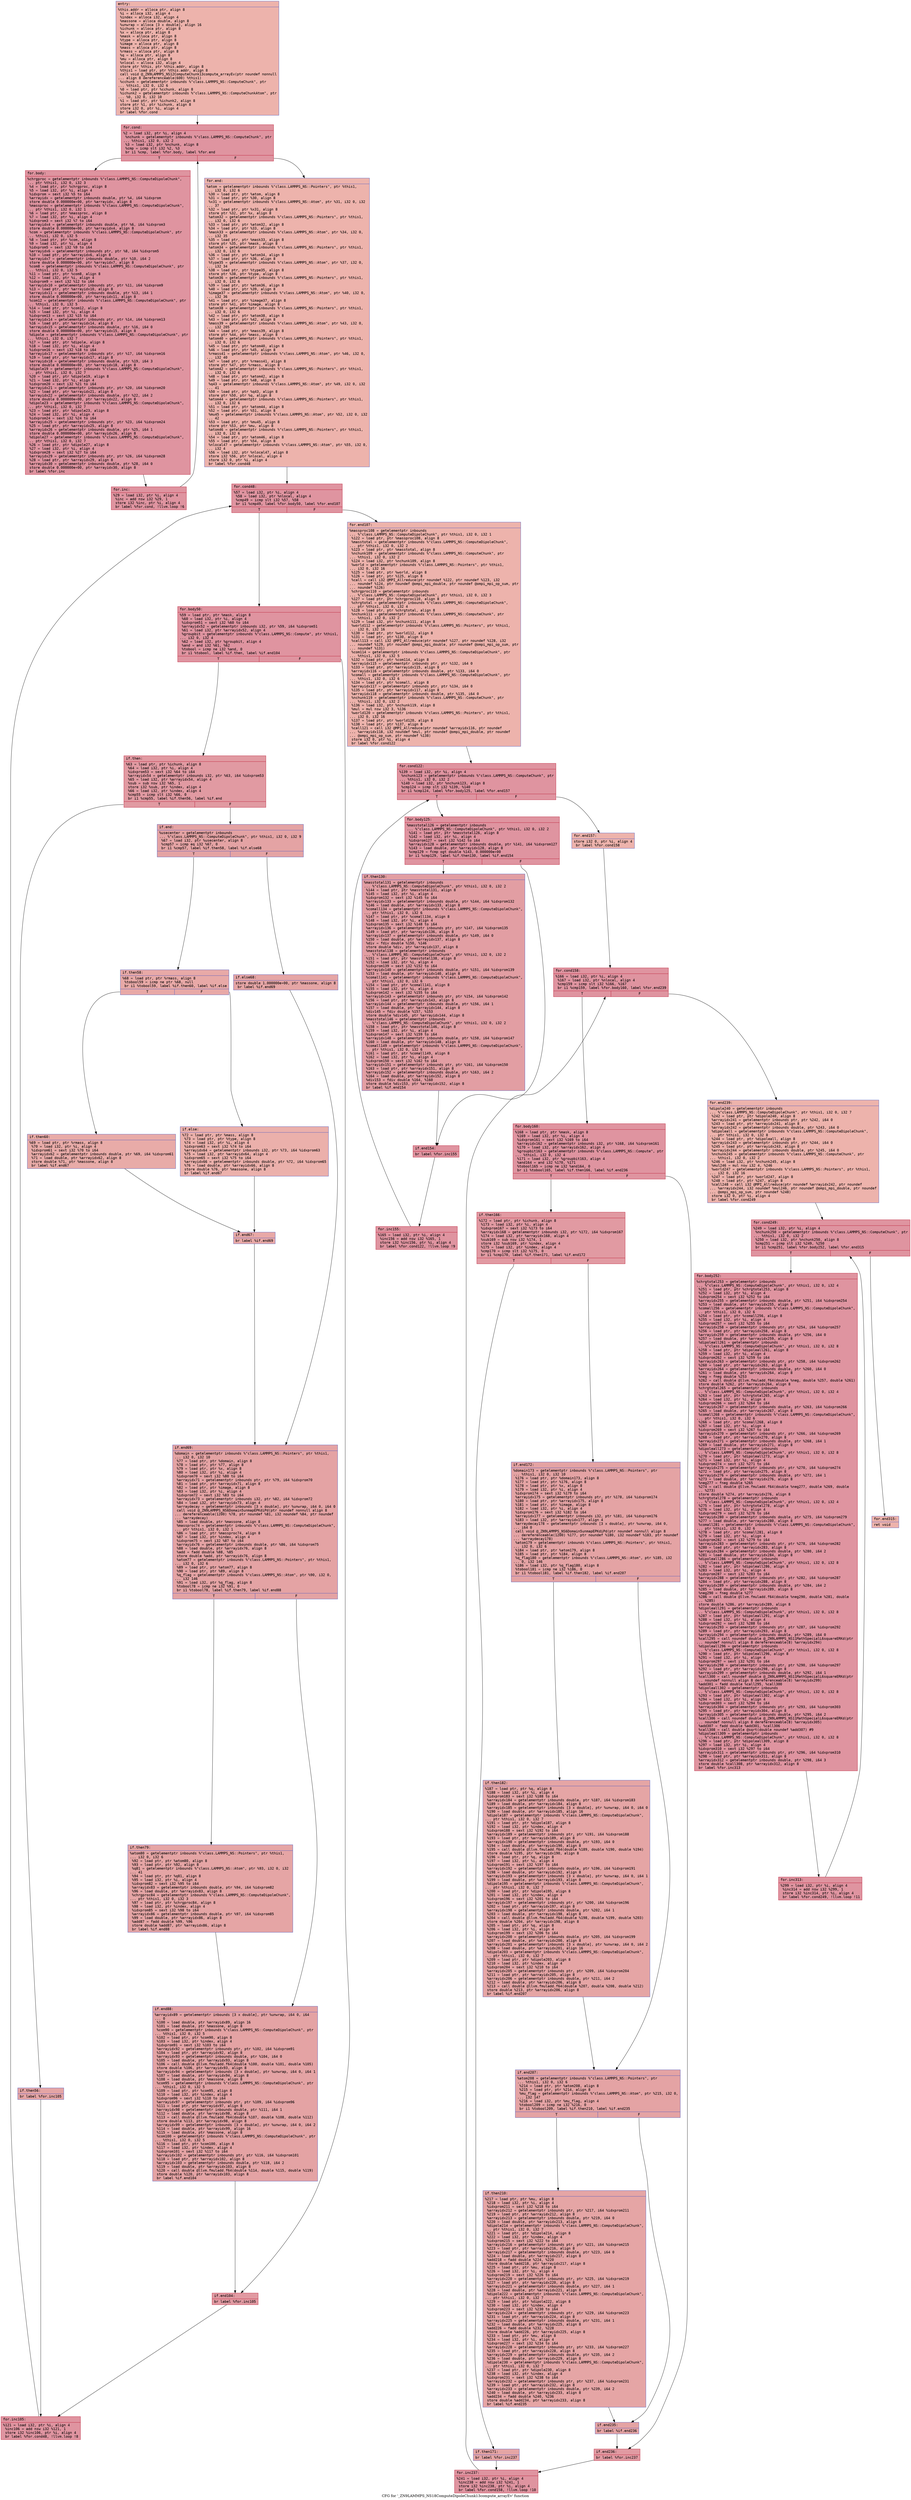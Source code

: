 digraph "CFG for '_ZN9LAMMPS_NS18ComputeDipoleChunk13compute_arrayEv' function" {
	label="CFG for '_ZN9LAMMPS_NS18ComputeDipoleChunk13compute_arrayEv' function";

	Node0x55e5851489a0 [shape=record,color="#3d50c3ff", style=filled, fillcolor="#d6524470" fontname="Courier",label="{entry:\l|  %this.addr = alloca ptr, align 8\l  %i = alloca i32, align 4\l  %index = alloca i32, align 4\l  %massone = alloca double, align 8\l  %unwrap = alloca [3 x double], align 16\l  %ichunk = alloca ptr, align 8\l  %x = alloca ptr, align 8\l  %mask = alloca ptr, align 8\l  %type = alloca ptr, align 8\l  %image = alloca ptr, align 8\l  %mass = alloca ptr, align 8\l  %rmass = alloca ptr, align 8\l  %q = alloca ptr, align 8\l  %mu = alloca ptr, align 8\l  %nlocal = alloca i32, align 4\l  store ptr %this, ptr %this.addr, align 8\l  %this1 = load ptr, ptr %this.addr, align 8\l  call void @_ZN9LAMMPS_NS12ComputeChunk13compute_arrayEv(ptr noundef nonnull\l... align 8 dereferenceable(600) %this1)\l  %cchunk = getelementptr inbounds %\"class.LAMMPS_NS::ComputeChunk\", ptr\l... %this1, i32 0, i32 6\l  %0 = load ptr, ptr %cchunk, align 8\l  %ichunk2 = getelementptr inbounds %\"class.LAMMPS_NS::ComputeChunkAtom\", ptr\l... %0, i32 0, i32 10\l  %1 = load ptr, ptr %ichunk2, align 8\l  store ptr %1, ptr %ichunk, align 8\l  store i32 0, ptr %i, align 4\l  br label %for.cond\l}"];
	Node0x55e5851489a0 -> Node0x55e5851499c0[tooltip="entry -> for.cond\nProbability 100.00%" ];
	Node0x55e5851499c0 [shape=record,color="#b70d28ff", style=filled, fillcolor="#b70d2870" fontname="Courier",label="{for.cond:\l|  %2 = load i32, ptr %i, align 4\l  %nchunk = getelementptr inbounds %\"class.LAMMPS_NS::ComputeChunk\", ptr\l... %this1, i32 0, i32 2\l  %3 = load i32, ptr %nchunk, align 8\l  %cmp = icmp slt i32 %2, %3\l  br i1 %cmp, label %for.body, label %for.end\l|{<s0>T|<s1>F}}"];
	Node0x55e5851499c0:s0 -> Node0x55e585149cd0[tooltip="for.cond -> for.body\nProbability 96.88%" ];
	Node0x55e5851499c0:s1 -> Node0x55e585149d50[tooltip="for.cond -> for.end\nProbability 3.12%" ];
	Node0x55e585149cd0 [shape=record,color="#b70d28ff", style=filled, fillcolor="#b70d2870" fontname="Courier",label="{for.body:\l|  %chrgproc = getelementptr inbounds %\"class.LAMMPS_NS::ComputeDipoleChunk\",\l... ptr %this1, i32 0, i32 3\l  %4 = load ptr, ptr %chrgproc, align 8\l  %5 = load i32, ptr %i, align 4\l  %idxprom = sext i32 %5 to i64\l  %arrayidx = getelementptr inbounds double, ptr %4, i64 %idxprom\l  store double 0.000000e+00, ptr %arrayidx, align 8\l  %massproc = getelementptr inbounds %\"class.LAMMPS_NS::ComputeDipoleChunk\",\l... ptr %this1, i32 0, i32 1\l  %6 = load ptr, ptr %massproc, align 8\l  %7 = load i32, ptr %i, align 4\l  %idxprom3 = sext i32 %7 to i64\l  %arrayidx4 = getelementptr inbounds double, ptr %6, i64 %idxprom3\l  store double 0.000000e+00, ptr %arrayidx4, align 8\l  %com = getelementptr inbounds %\"class.LAMMPS_NS::ComputeDipoleChunk\", ptr\l... %this1, i32 0, i32 5\l  %8 = load ptr, ptr %com, align 8\l  %9 = load i32, ptr %i, align 4\l  %idxprom5 = sext i32 %9 to i64\l  %arrayidx6 = getelementptr inbounds ptr, ptr %8, i64 %idxprom5\l  %10 = load ptr, ptr %arrayidx6, align 8\l  %arrayidx7 = getelementptr inbounds double, ptr %10, i64 2\l  store double 0.000000e+00, ptr %arrayidx7, align 8\l  %com8 = getelementptr inbounds %\"class.LAMMPS_NS::ComputeDipoleChunk\", ptr\l... %this1, i32 0, i32 5\l  %11 = load ptr, ptr %com8, align 8\l  %12 = load i32, ptr %i, align 4\l  %idxprom9 = sext i32 %12 to i64\l  %arrayidx10 = getelementptr inbounds ptr, ptr %11, i64 %idxprom9\l  %13 = load ptr, ptr %arrayidx10, align 8\l  %arrayidx11 = getelementptr inbounds double, ptr %13, i64 1\l  store double 0.000000e+00, ptr %arrayidx11, align 8\l  %com12 = getelementptr inbounds %\"class.LAMMPS_NS::ComputeDipoleChunk\", ptr\l... %this1, i32 0, i32 5\l  %14 = load ptr, ptr %com12, align 8\l  %15 = load i32, ptr %i, align 4\l  %idxprom13 = sext i32 %15 to i64\l  %arrayidx14 = getelementptr inbounds ptr, ptr %14, i64 %idxprom13\l  %16 = load ptr, ptr %arrayidx14, align 8\l  %arrayidx15 = getelementptr inbounds double, ptr %16, i64 0\l  store double 0.000000e+00, ptr %arrayidx15, align 8\l  %dipole = getelementptr inbounds %\"class.LAMMPS_NS::ComputeDipoleChunk\", ptr\l... %this1, i32 0, i32 7\l  %17 = load ptr, ptr %dipole, align 8\l  %18 = load i32, ptr %i, align 4\l  %idxprom16 = sext i32 %18 to i64\l  %arrayidx17 = getelementptr inbounds ptr, ptr %17, i64 %idxprom16\l  %19 = load ptr, ptr %arrayidx17, align 8\l  %arrayidx18 = getelementptr inbounds double, ptr %19, i64 3\l  store double 0.000000e+00, ptr %arrayidx18, align 8\l  %dipole19 = getelementptr inbounds %\"class.LAMMPS_NS::ComputeDipoleChunk\",\l... ptr %this1, i32 0, i32 7\l  %20 = load ptr, ptr %dipole19, align 8\l  %21 = load i32, ptr %i, align 4\l  %idxprom20 = sext i32 %21 to i64\l  %arrayidx21 = getelementptr inbounds ptr, ptr %20, i64 %idxprom20\l  %22 = load ptr, ptr %arrayidx21, align 8\l  %arrayidx22 = getelementptr inbounds double, ptr %22, i64 2\l  store double 0.000000e+00, ptr %arrayidx22, align 8\l  %dipole23 = getelementptr inbounds %\"class.LAMMPS_NS::ComputeDipoleChunk\",\l... ptr %this1, i32 0, i32 7\l  %23 = load ptr, ptr %dipole23, align 8\l  %24 = load i32, ptr %i, align 4\l  %idxprom24 = sext i32 %24 to i64\l  %arrayidx25 = getelementptr inbounds ptr, ptr %23, i64 %idxprom24\l  %25 = load ptr, ptr %arrayidx25, align 8\l  %arrayidx26 = getelementptr inbounds double, ptr %25, i64 1\l  store double 0.000000e+00, ptr %arrayidx26, align 8\l  %dipole27 = getelementptr inbounds %\"class.LAMMPS_NS::ComputeDipoleChunk\",\l... ptr %this1, i32 0, i32 7\l  %26 = load ptr, ptr %dipole27, align 8\l  %27 = load i32, ptr %i, align 4\l  %idxprom28 = sext i32 %27 to i64\l  %arrayidx29 = getelementptr inbounds ptr, ptr %26, i64 %idxprom28\l  %28 = load ptr, ptr %arrayidx29, align 8\l  %arrayidx30 = getelementptr inbounds double, ptr %28, i64 0\l  store double 0.000000e+00, ptr %arrayidx30, align 8\l  br label %for.inc\l}"];
	Node0x55e585149cd0 -> Node0x55e58514dd60[tooltip="for.body -> for.inc\nProbability 100.00%" ];
	Node0x55e58514dd60 [shape=record,color="#b70d28ff", style=filled, fillcolor="#b70d2870" fontname="Courier",label="{for.inc:\l|  %29 = load i32, ptr %i, align 4\l  %inc = add nsw i32 %29, 1\l  store i32 %inc, ptr %i, align 4\l  br label %for.cond, !llvm.loop !6\l}"];
	Node0x55e58514dd60 -> Node0x55e5851499c0[tooltip="for.inc -> for.cond\nProbability 100.00%" ];
	Node0x55e585149d50 [shape=record,color="#3d50c3ff", style=filled, fillcolor="#d6524470" fontname="Courier",label="{for.end:\l|  %atom = getelementptr inbounds %\"class.LAMMPS_NS::Pointers\", ptr %this1,\l... i32 0, i32 6\l  %30 = load ptr, ptr %atom, align 8\l  %31 = load ptr, ptr %30, align 8\l  %x31 = getelementptr inbounds %\"class.LAMMPS_NS::Atom\", ptr %31, i32 0, i32\l... 37\l  %32 = load ptr, ptr %x31, align 8\l  store ptr %32, ptr %x, align 8\l  %atom32 = getelementptr inbounds %\"class.LAMMPS_NS::Pointers\", ptr %this1,\l... i32 0, i32 6\l  %33 = load ptr, ptr %atom32, align 8\l  %34 = load ptr, ptr %33, align 8\l  %mask33 = getelementptr inbounds %\"class.LAMMPS_NS::Atom\", ptr %34, i32 0,\l... i32 35\l  %35 = load ptr, ptr %mask33, align 8\l  store ptr %35, ptr %mask, align 8\l  %atom34 = getelementptr inbounds %\"class.LAMMPS_NS::Pointers\", ptr %this1,\l... i32 0, i32 6\l  %36 = load ptr, ptr %atom34, align 8\l  %37 = load ptr, ptr %36, align 8\l  %type35 = getelementptr inbounds %\"class.LAMMPS_NS::Atom\", ptr %37, i32 0,\l... i32 34\l  %38 = load ptr, ptr %type35, align 8\l  store ptr %38, ptr %type, align 8\l  %atom36 = getelementptr inbounds %\"class.LAMMPS_NS::Pointers\", ptr %this1,\l... i32 0, i32 6\l  %39 = load ptr, ptr %atom36, align 8\l  %40 = load ptr, ptr %39, align 8\l  %image37 = getelementptr inbounds %\"class.LAMMPS_NS::Atom\", ptr %40, i32 0,\l... i32 36\l  %41 = load ptr, ptr %image37, align 8\l  store ptr %41, ptr %image, align 8\l  %atom38 = getelementptr inbounds %\"class.LAMMPS_NS::Pointers\", ptr %this1,\l... i32 0, i32 6\l  %42 = load ptr, ptr %atom38, align 8\l  %43 = load ptr, ptr %42, align 8\l  %mass39 = getelementptr inbounds %\"class.LAMMPS_NS::Atom\", ptr %43, i32 0,\l... i32 205\l  %44 = load ptr, ptr %mass39, align 8\l  store ptr %44, ptr %mass, align 8\l  %atom40 = getelementptr inbounds %\"class.LAMMPS_NS::Pointers\", ptr %this1,\l... i32 0, i32 6\l  %45 = load ptr, ptr %atom40, align 8\l  %46 = load ptr, ptr %45, align 8\l  %rmass41 = getelementptr inbounds %\"class.LAMMPS_NS::Atom\", ptr %46, i32 0,\l... i32 40\l  %47 = load ptr, ptr %rmass41, align 8\l  store ptr %47, ptr %rmass, align 8\l  %atom42 = getelementptr inbounds %\"class.LAMMPS_NS::Pointers\", ptr %this1,\l... i32 0, i32 6\l  %48 = load ptr, ptr %atom42, align 8\l  %49 = load ptr, ptr %48, align 8\l  %q43 = getelementptr inbounds %\"class.LAMMPS_NS::Atom\", ptr %49, i32 0, i32\l... 41\l  %50 = load ptr, ptr %q43, align 8\l  store ptr %50, ptr %q, align 8\l  %atom44 = getelementptr inbounds %\"class.LAMMPS_NS::Pointers\", ptr %this1,\l... i32 0, i32 6\l  %51 = load ptr, ptr %atom44, align 8\l  %52 = load ptr, ptr %51, align 8\l  %mu45 = getelementptr inbounds %\"class.LAMMPS_NS::Atom\", ptr %52, i32 0, i32\l... 42\l  %53 = load ptr, ptr %mu45, align 8\l  store ptr %53, ptr %mu, align 8\l  %atom46 = getelementptr inbounds %\"class.LAMMPS_NS::Pointers\", ptr %this1,\l... i32 0, i32 6\l  %54 = load ptr, ptr %atom46, align 8\l  %55 = load ptr, ptr %54, align 8\l  %nlocal47 = getelementptr inbounds %\"class.LAMMPS_NS::Atom\", ptr %55, i32 0,\l... i32 4\l  %56 = load i32, ptr %nlocal47, align 8\l  store i32 %56, ptr %nlocal, align 4\l  store i32 0, ptr %i, align 4\l  br label %for.cond48\l}"];
	Node0x55e585149d50 -> Node0x55e58513b290[tooltip="for.end -> for.cond48\nProbability 100.00%" ];
	Node0x55e58513b290 [shape=record,color="#b70d28ff", style=filled, fillcolor="#b70d2870" fontname="Courier",label="{for.cond48:\l|  %57 = load i32, ptr %i, align 4\l  %58 = load i32, ptr %nlocal, align 4\l  %cmp49 = icmp slt i32 %57, %58\l  br i1 %cmp49, label %for.body50, label %for.end107\l|{<s0>T|<s1>F}}"];
	Node0x55e58513b290:s0 -> Node0x55e58513b530[tooltip="for.cond48 -> for.body50\nProbability 96.88%" ];
	Node0x55e58513b290:s1 -> Node0x55e58513b5b0[tooltip="for.cond48 -> for.end107\nProbability 3.12%" ];
	Node0x55e58513b530 [shape=record,color="#b70d28ff", style=filled, fillcolor="#b70d2870" fontname="Courier",label="{for.body50:\l|  %59 = load ptr, ptr %mask, align 8\l  %60 = load i32, ptr %i, align 4\l  %idxprom51 = sext i32 %60 to i64\l  %arrayidx52 = getelementptr inbounds i32, ptr %59, i64 %idxprom51\l  %61 = load i32, ptr %arrayidx52, align 4\l  %groupbit = getelementptr inbounds %\"class.LAMMPS_NS::Compute\", ptr %this1,\l... i32 0, i32 4\l  %62 = load i32, ptr %groupbit, align 4\l  %and = and i32 %61, %62\l  %tobool = icmp ne i32 %and, 0\l  br i1 %tobool, label %if.then, label %if.end104\l|{<s0>T|<s1>F}}"];
	Node0x55e58513b530:s0 -> Node0x55e58513bca0[tooltip="for.body50 -> if.then\nProbability 62.50%" ];
	Node0x55e58513b530:s1 -> Node0x55e58513bd10[tooltip="for.body50 -> if.end104\nProbability 37.50%" ];
	Node0x55e58513bca0 [shape=record,color="#b70d28ff", style=filled, fillcolor="#bb1b2c70" fontname="Courier",label="{if.then:\l|  %63 = load ptr, ptr %ichunk, align 8\l  %64 = load i32, ptr %i, align 4\l  %idxprom53 = sext i32 %64 to i64\l  %arrayidx54 = getelementptr inbounds i32, ptr %63, i64 %idxprom53\l  %65 = load i32, ptr %arrayidx54, align 4\l  %sub = sub nsw i32 %65, 1\l  store i32 %sub, ptr %index, align 4\l  %66 = load i32, ptr %index, align 4\l  %cmp55 = icmp slt i32 %66, 0\l  br i1 %cmp55, label %if.then56, label %if.end\l|{<s0>T|<s1>F}}"];
	Node0x55e58513bca0:s0 -> Node0x55e58513c3b0[tooltip="if.then -> if.then56\nProbability 37.50%" ];
	Node0x55e58513bca0:s1 -> Node0x55e58513c430[tooltip="if.then -> if.end\nProbability 62.50%" ];
	Node0x55e58513c3b0 [shape=record,color="#3d50c3ff", style=filled, fillcolor="#c5333470" fontname="Courier",label="{if.then56:\l|  br label %for.inc105\l}"];
	Node0x55e58513c3b0 -> Node0x55e58513c550[tooltip="if.then56 -> for.inc105\nProbability 100.00%" ];
	Node0x55e58513c430 [shape=record,color="#3d50c3ff", style=filled, fillcolor="#c32e3170" fontname="Courier",label="{if.end:\l|  %usecenter = getelementptr inbounds\l... %\"class.LAMMPS_NS::ComputeDipoleChunk\", ptr %this1, i32 0, i32 9\l  %67 = load i32, ptr %usecenter, align 8\l  %cmp57 = icmp eq i32 %67, 0\l  br i1 %cmp57, label %if.then58, label %if.else68\l|{<s0>T|<s1>F}}"];
	Node0x55e58513c430:s0 -> Node0x55e58514cc70[tooltip="if.end -> if.then58\nProbability 37.50%" ];
	Node0x55e58513c430:s1 -> Node0x55e58514ccf0[tooltip="if.end -> if.else68\nProbability 62.50%" ];
	Node0x55e58514cc70 [shape=record,color="#3d50c3ff", style=filled, fillcolor="#ca3b3770" fontname="Courier",label="{if.then58:\l|  %68 = load ptr, ptr %rmass, align 8\l  %tobool59 = icmp ne ptr %68, null\l  br i1 %tobool59, label %if.then60, label %if.else\l|{<s0>T|<s1>F}}"];
	Node0x55e58514cc70:s0 -> Node0x55e58514cf60[tooltip="if.then58 -> if.then60\nProbability 62.50%" ];
	Node0x55e58514cc70:s1 -> Node0x55e58513c5d0[tooltip="if.then58 -> if.else\nProbability 37.50%" ];
	Node0x55e58514cf60 [shape=record,color="#3d50c3ff", style=filled, fillcolor="#cc403a70" fontname="Courier",label="{if.then60:\l|  %69 = load ptr, ptr %rmass, align 8\l  %70 = load i32, ptr %i, align 4\l  %idxprom61 = sext i32 %70 to i64\l  %arrayidx62 = getelementptr inbounds double, ptr %69, i64 %idxprom61\l  %71 = load double, ptr %arrayidx62, align 8\l  store double %71, ptr %massone, align 8\l  br label %if.end67\l}"];
	Node0x55e58514cf60 -> Node0x55e58513ca60[tooltip="if.then60 -> if.end67\nProbability 100.00%" ];
	Node0x55e58513c5d0 [shape=record,color="#3d50c3ff", style=filled, fillcolor="#d24b4070" fontname="Courier",label="{if.else:\l|  %72 = load ptr, ptr %mass, align 8\l  %73 = load ptr, ptr %type, align 8\l  %74 = load i32, ptr %i, align 4\l  %idxprom63 = sext i32 %74 to i64\l  %arrayidx64 = getelementptr inbounds i32, ptr %73, i64 %idxprom63\l  %75 = load i32, ptr %arrayidx64, align 4\l  %idxprom65 = sext i32 %75 to i64\l  %arrayidx66 = getelementptr inbounds double, ptr %72, i64 %idxprom65\l  %76 = load double, ptr %arrayidx66, align 8\l  store double %76, ptr %massone, align 8\l  br label %if.end67\l}"];
	Node0x55e58513c5d0 -> Node0x55e58513ca60[tooltip="if.else -> if.end67\nProbability 100.00%" ];
	Node0x55e58513ca60 [shape=record,color="#3d50c3ff", style=filled, fillcolor="#ca3b3770" fontname="Courier",label="{if.end67:\l|  br label %if.end69\l}"];
	Node0x55e58513ca60 -> Node0x55e585156880[tooltip="if.end67 -> if.end69\nProbability 100.00%" ];
	Node0x55e58514ccf0 [shape=record,color="#3d50c3ff", style=filled, fillcolor="#c5333470" fontname="Courier",label="{if.else68:\l|  store double 1.000000e+00, ptr %massone, align 8\l  br label %if.end69\l}"];
	Node0x55e58514ccf0 -> Node0x55e585156880[tooltip="if.else68 -> if.end69\nProbability 100.00%" ];
	Node0x55e585156880 [shape=record,color="#3d50c3ff", style=filled, fillcolor="#c32e3170" fontname="Courier",label="{if.end69:\l|  %domain = getelementptr inbounds %\"class.LAMMPS_NS::Pointers\", ptr %this1,\l... i32 0, i32 10\l  %77 = load ptr, ptr %domain, align 8\l  %78 = load ptr, ptr %77, align 8\l  %79 = load ptr, ptr %x, align 8\l  %80 = load i32, ptr %i, align 4\l  %idxprom70 = sext i32 %80 to i64\l  %arrayidx71 = getelementptr inbounds ptr, ptr %79, i64 %idxprom70\l  %81 = load ptr, ptr %arrayidx71, align 8\l  %82 = load ptr, ptr %image, align 8\l  %83 = load i32, ptr %i, align 4\l  %idxprom72 = sext i32 %83 to i64\l  %arrayidx73 = getelementptr inbounds i32, ptr %82, i64 %idxprom72\l  %84 = load i32, ptr %arrayidx73, align 4\l  %arraydecay = getelementptr inbounds [3 x double], ptr %unwrap, i64 0, i64 0\l  call void @_ZN9LAMMPS_NS6Domain5unmapEPKdiPd(ptr noundef nonnull align 8\l... dereferenceable(1200) %78, ptr noundef %81, i32 noundef %84, ptr noundef\l... %arraydecay)\l  %85 = load double, ptr %massone, align 8\l  %massproc74 = getelementptr inbounds %\"class.LAMMPS_NS::ComputeDipoleChunk\",\l... ptr %this1, i32 0, i32 1\l  %86 = load ptr, ptr %massproc74, align 8\l  %87 = load i32, ptr %index, align 4\l  %idxprom75 = sext i32 %87 to i64\l  %arrayidx76 = getelementptr inbounds double, ptr %86, i64 %idxprom75\l  %88 = load double, ptr %arrayidx76, align 8\l  %add = fadd double %88, %85\l  store double %add, ptr %arrayidx76, align 8\l  %atom77 = getelementptr inbounds %\"class.LAMMPS_NS::Pointers\", ptr %this1,\l... i32 0, i32 6\l  %89 = load ptr, ptr %atom77, align 8\l  %90 = load ptr, ptr %89, align 8\l  %q_flag = getelementptr inbounds %\"class.LAMMPS_NS::Atom\", ptr %90, i32 0,\l... i32 146\l  %91 = load i32, ptr %q_flag, align 8\l  %tobool78 = icmp ne i32 %91, 0\l  br i1 %tobool78, label %if.then79, label %if.end88\l|{<s0>T|<s1>F}}"];
	Node0x55e585156880:s0 -> Node0x55e585157f30[tooltip="if.end69 -> if.then79\nProbability 62.50%" ];
	Node0x55e585156880:s1 -> Node0x55e585157fb0[tooltip="if.end69 -> if.end88\nProbability 37.50%" ];
	Node0x55e585157f30 [shape=record,color="#3d50c3ff", style=filled, fillcolor="#c5333470" fontname="Courier",label="{if.then79:\l|  %atom80 = getelementptr inbounds %\"class.LAMMPS_NS::Pointers\", ptr %this1,\l... i32 0, i32 6\l  %92 = load ptr, ptr %atom80, align 8\l  %93 = load ptr, ptr %92, align 8\l  %q81 = getelementptr inbounds %\"class.LAMMPS_NS::Atom\", ptr %93, i32 0, i32\l... 41\l  %94 = load ptr, ptr %q81, align 8\l  %95 = load i32, ptr %i, align 4\l  %idxprom82 = sext i32 %95 to i64\l  %arrayidx83 = getelementptr inbounds double, ptr %94, i64 %idxprom82\l  %96 = load double, ptr %arrayidx83, align 8\l  %chrgproc84 = getelementptr inbounds %\"class.LAMMPS_NS::ComputeDipoleChunk\",\l... ptr %this1, i32 0, i32 3\l  %97 = load ptr, ptr %chrgproc84, align 8\l  %98 = load i32, ptr %index, align 4\l  %idxprom85 = sext i32 %98 to i64\l  %arrayidx86 = getelementptr inbounds double, ptr %97, i64 %idxprom85\l  %99 = load double, ptr %arrayidx86, align 8\l  %add87 = fadd double %99, %96\l  store double %add87, ptr %arrayidx86, align 8\l  br label %if.end88\l}"];
	Node0x55e585157f30 -> Node0x55e585157fb0[tooltip="if.then79 -> if.end88\nProbability 100.00%" ];
	Node0x55e585157fb0 [shape=record,color="#3d50c3ff", style=filled, fillcolor="#c32e3170" fontname="Courier",label="{if.end88:\l|  %arrayidx89 = getelementptr inbounds [3 x double], ptr %unwrap, i64 0, i64\l... 0\l  %100 = load double, ptr %arrayidx89, align 16\l  %101 = load double, ptr %massone, align 8\l  %com90 = getelementptr inbounds %\"class.LAMMPS_NS::ComputeDipoleChunk\", ptr\l... %this1, i32 0, i32 5\l  %102 = load ptr, ptr %com90, align 8\l  %103 = load i32, ptr %index, align 4\l  %idxprom91 = sext i32 %103 to i64\l  %arrayidx92 = getelementptr inbounds ptr, ptr %102, i64 %idxprom91\l  %104 = load ptr, ptr %arrayidx92, align 8\l  %arrayidx93 = getelementptr inbounds double, ptr %104, i64 0\l  %105 = load double, ptr %arrayidx93, align 8\l  %106 = call double @llvm.fmuladd.f64(double %100, double %101, double %105)\l  store double %106, ptr %arrayidx93, align 8\l  %arrayidx94 = getelementptr inbounds [3 x double], ptr %unwrap, i64 0, i64 1\l  %107 = load double, ptr %arrayidx94, align 8\l  %108 = load double, ptr %massone, align 8\l  %com95 = getelementptr inbounds %\"class.LAMMPS_NS::ComputeDipoleChunk\", ptr\l... %this1, i32 0, i32 5\l  %109 = load ptr, ptr %com95, align 8\l  %110 = load i32, ptr %index, align 4\l  %idxprom96 = sext i32 %110 to i64\l  %arrayidx97 = getelementptr inbounds ptr, ptr %109, i64 %idxprom96\l  %111 = load ptr, ptr %arrayidx97, align 8\l  %arrayidx98 = getelementptr inbounds double, ptr %111, i64 1\l  %112 = load double, ptr %arrayidx98, align 8\l  %113 = call double @llvm.fmuladd.f64(double %107, double %108, double %112)\l  store double %113, ptr %arrayidx98, align 8\l  %arrayidx99 = getelementptr inbounds [3 x double], ptr %unwrap, i64 0, i64 2\l  %114 = load double, ptr %arrayidx99, align 16\l  %115 = load double, ptr %massone, align 8\l  %com100 = getelementptr inbounds %\"class.LAMMPS_NS::ComputeDipoleChunk\", ptr\l... %this1, i32 0, i32 5\l  %116 = load ptr, ptr %com100, align 8\l  %117 = load i32, ptr %index, align 4\l  %idxprom101 = sext i32 %117 to i64\l  %arrayidx102 = getelementptr inbounds ptr, ptr %116, i64 %idxprom101\l  %118 = load ptr, ptr %arrayidx102, align 8\l  %arrayidx103 = getelementptr inbounds double, ptr %118, i64 2\l  %119 = load double, ptr %arrayidx103, align 8\l  %120 = call double @llvm.fmuladd.f64(double %114, double %115, double %119)\l  store double %120, ptr %arrayidx103, align 8\l  br label %if.end104\l}"];
	Node0x55e585157fb0 -> Node0x55e58513bd10[tooltip="if.end88 -> if.end104\nProbability 100.00%" ];
	Node0x55e58513bd10 [shape=record,color="#b70d28ff", style=filled, fillcolor="#bb1b2c70" fontname="Courier",label="{if.end104:\l|  br label %for.inc105\l}"];
	Node0x55e58513bd10 -> Node0x55e58513c550[tooltip="if.end104 -> for.inc105\nProbability 100.00%" ];
	Node0x55e58513c550 [shape=record,color="#b70d28ff", style=filled, fillcolor="#b70d2870" fontname="Courier",label="{for.inc105:\l|  %121 = load i32, ptr %i, align 4\l  %inc106 = add nsw i32 %121, 1\l  store i32 %inc106, ptr %i, align 4\l  br label %for.cond48, !llvm.loop !8\l}"];
	Node0x55e58513c550 -> Node0x55e58513b290[tooltip="for.inc105 -> for.cond48\nProbability 100.00%" ];
	Node0x55e58513b5b0 [shape=record,color="#3d50c3ff", style=filled, fillcolor="#d6524470" fontname="Courier",label="{for.end107:\l|  %massproc108 = getelementptr inbounds\l... %\"class.LAMMPS_NS::ComputeDipoleChunk\", ptr %this1, i32 0, i32 1\l  %122 = load ptr, ptr %massproc108, align 8\l  %masstotal = getelementptr inbounds %\"class.LAMMPS_NS::ComputeDipoleChunk\",\l... ptr %this1, i32 0, i32 2\l  %123 = load ptr, ptr %masstotal, align 8\l  %nchunk109 = getelementptr inbounds %\"class.LAMMPS_NS::ComputeChunk\", ptr\l... %this1, i32 0, i32 2\l  %124 = load i32, ptr %nchunk109, align 8\l  %world = getelementptr inbounds %\"class.LAMMPS_NS::Pointers\", ptr %this1,\l... i32 0, i32 16\l  %125 = load ptr, ptr %world, align 8\l  %126 = load ptr, ptr %125, align 8\l  %call = call i32 @MPI_Allreduce(ptr noundef %122, ptr noundef %123, i32\l... noundef %124, ptr noundef @ompi_mpi_double, ptr noundef @ompi_mpi_op_sum, ptr\l... noundef %126)\l  %chrgproc110 = getelementptr inbounds\l... %\"class.LAMMPS_NS::ComputeDipoleChunk\", ptr %this1, i32 0, i32 3\l  %127 = load ptr, ptr %chrgproc110, align 8\l  %chrgtotal = getelementptr inbounds %\"class.LAMMPS_NS::ComputeDipoleChunk\",\l... ptr %this1, i32 0, i32 4\l  %128 = load ptr, ptr %chrgtotal, align 8\l  %nchunk111 = getelementptr inbounds %\"class.LAMMPS_NS::ComputeChunk\", ptr\l... %this1, i32 0, i32 2\l  %129 = load i32, ptr %nchunk111, align 8\l  %world112 = getelementptr inbounds %\"class.LAMMPS_NS::Pointers\", ptr %this1,\l... i32 0, i32 16\l  %130 = load ptr, ptr %world112, align 8\l  %131 = load ptr, ptr %130, align 8\l  %call113 = call i32 @MPI_Allreduce(ptr noundef %127, ptr noundef %128, i32\l... noundef %129, ptr noundef @ompi_mpi_double, ptr noundef @ompi_mpi_op_sum, ptr\l... noundef %131)\l  %com114 = getelementptr inbounds %\"class.LAMMPS_NS::ComputeDipoleChunk\", ptr\l... %this1, i32 0, i32 5\l  %132 = load ptr, ptr %com114, align 8\l  %arrayidx115 = getelementptr inbounds ptr, ptr %132, i64 0\l  %133 = load ptr, ptr %arrayidx115, align 8\l  %arrayidx116 = getelementptr inbounds double, ptr %133, i64 0\l  %comall = getelementptr inbounds %\"class.LAMMPS_NS::ComputeDipoleChunk\", ptr\l... %this1, i32 0, i32 6\l  %134 = load ptr, ptr %comall, align 8\l  %arrayidx117 = getelementptr inbounds ptr, ptr %134, i64 0\l  %135 = load ptr, ptr %arrayidx117, align 8\l  %arrayidx118 = getelementptr inbounds double, ptr %135, i64 0\l  %nchunk119 = getelementptr inbounds %\"class.LAMMPS_NS::ComputeChunk\", ptr\l... %this1, i32 0, i32 2\l  %136 = load i32, ptr %nchunk119, align 8\l  %mul = mul nsw i32 3, %136\l  %world120 = getelementptr inbounds %\"class.LAMMPS_NS::Pointers\", ptr %this1,\l... i32 0, i32 16\l  %137 = load ptr, ptr %world120, align 8\l  %138 = load ptr, ptr %137, align 8\l  %call121 = call i32 @MPI_Allreduce(ptr noundef %arrayidx116, ptr noundef\l... %arrayidx118, i32 noundef %mul, ptr noundef @ompi_mpi_double, ptr noundef\l... @ompi_mpi_op_sum, ptr noundef %138)\l  store i32 0, ptr %i, align 4\l  br label %for.cond122\l}"];
	Node0x55e58513b5b0 -> Node0x55e58515cfa0[tooltip="for.end107 -> for.cond122\nProbability 100.00%" ];
	Node0x55e58515cfa0 [shape=record,color="#b70d28ff", style=filled, fillcolor="#b70d2870" fontname="Courier",label="{for.cond122:\l|  %139 = load i32, ptr %i, align 4\l  %nchunk123 = getelementptr inbounds %\"class.LAMMPS_NS::ComputeChunk\", ptr\l... %this1, i32 0, i32 2\l  %140 = load i32, ptr %nchunk123, align 8\l  %cmp124 = icmp slt i32 %139, %140\l  br i1 %cmp124, label %for.body125, label %for.end157\l|{<s0>T|<s1>F}}"];
	Node0x55e58515cfa0:s0 -> Node0x55e58515d2e0[tooltip="for.cond122 -> for.body125\nProbability 96.88%" ];
	Node0x55e58515cfa0:s1 -> Node0x55e58515d360[tooltip="for.cond122 -> for.end157\nProbability 3.12%" ];
	Node0x55e58515d2e0 [shape=record,color="#b70d28ff", style=filled, fillcolor="#b70d2870" fontname="Courier",label="{for.body125:\l|  %masstotal126 = getelementptr inbounds\l... %\"class.LAMMPS_NS::ComputeDipoleChunk\", ptr %this1, i32 0, i32 2\l  %141 = load ptr, ptr %masstotal126, align 8\l  %142 = load i32, ptr %i, align 4\l  %idxprom127 = sext i32 %142 to i64\l  %arrayidx128 = getelementptr inbounds double, ptr %141, i64 %idxprom127\l  %143 = load double, ptr %arrayidx128, align 8\l  %cmp129 = fcmp ogt double %143, 0.000000e+00\l  br i1 %cmp129, label %if.then130, label %if.end154\l|{<s0>T|<s1>F}}"];
	Node0x55e58515d2e0:s0 -> Node0x55e58515d920[tooltip="for.body125 -> if.then130\nProbability 50.00%" ];
	Node0x55e58515d2e0:s1 -> Node0x55e58515d9a0[tooltip="for.body125 -> if.end154\nProbability 50.00%" ];
	Node0x55e58515d920 [shape=record,color="#3d50c3ff", style=filled, fillcolor="#be242e70" fontname="Courier",label="{if.then130:\l|  %masstotal131 = getelementptr inbounds\l... %\"class.LAMMPS_NS::ComputeDipoleChunk\", ptr %this1, i32 0, i32 2\l  %144 = load ptr, ptr %masstotal131, align 8\l  %145 = load i32, ptr %i, align 4\l  %idxprom132 = sext i32 %145 to i64\l  %arrayidx133 = getelementptr inbounds double, ptr %144, i64 %idxprom132\l  %146 = load double, ptr %arrayidx133, align 8\l  %comall134 = getelementptr inbounds %\"class.LAMMPS_NS::ComputeDipoleChunk\",\l... ptr %this1, i32 0, i32 6\l  %147 = load ptr, ptr %comall134, align 8\l  %148 = load i32, ptr %i, align 4\l  %idxprom135 = sext i32 %148 to i64\l  %arrayidx136 = getelementptr inbounds ptr, ptr %147, i64 %idxprom135\l  %149 = load ptr, ptr %arrayidx136, align 8\l  %arrayidx137 = getelementptr inbounds double, ptr %149, i64 0\l  %150 = load double, ptr %arrayidx137, align 8\l  %div = fdiv double %150, %146\l  store double %div, ptr %arrayidx137, align 8\l  %masstotal138 = getelementptr inbounds\l... %\"class.LAMMPS_NS::ComputeDipoleChunk\", ptr %this1, i32 0, i32 2\l  %151 = load ptr, ptr %masstotal138, align 8\l  %152 = load i32, ptr %i, align 4\l  %idxprom139 = sext i32 %152 to i64\l  %arrayidx140 = getelementptr inbounds double, ptr %151, i64 %idxprom139\l  %153 = load double, ptr %arrayidx140, align 8\l  %comall141 = getelementptr inbounds %\"class.LAMMPS_NS::ComputeDipoleChunk\",\l... ptr %this1, i32 0, i32 6\l  %154 = load ptr, ptr %comall141, align 8\l  %155 = load i32, ptr %i, align 4\l  %idxprom142 = sext i32 %155 to i64\l  %arrayidx143 = getelementptr inbounds ptr, ptr %154, i64 %idxprom142\l  %156 = load ptr, ptr %arrayidx143, align 8\l  %arrayidx144 = getelementptr inbounds double, ptr %156, i64 1\l  %157 = load double, ptr %arrayidx144, align 8\l  %div145 = fdiv double %157, %153\l  store double %div145, ptr %arrayidx144, align 8\l  %masstotal146 = getelementptr inbounds\l... %\"class.LAMMPS_NS::ComputeDipoleChunk\", ptr %this1, i32 0, i32 2\l  %158 = load ptr, ptr %masstotal146, align 8\l  %159 = load i32, ptr %i, align 4\l  %idxprom147 = sext i32 %159 to i64\l  %arrayidx148 = getelementptr inbounds double, ptr %158, i64 %idxprom147\l  %160 = load double, ptr %arrayidx148, align 8\l  %comall149 = getelementptr inbounds %\"class.LAMMPS_NS::ComputeDipoleChunk\",\l... ptr %this1, i32 0, i32 6\l  %161 = load ptr, ptr %comall149, align 8\l  %162 = load i32, ptr %i, align 4\l  %idxprom150 = sext i32 %162 to i64\l  %arrayidx151 = getelementptr inbounds ptr, ptr %161, i64 %idxprom150\l  %163 = load ptr, ptr %arrayidx151, align 8\l  %arrayidx152 = getelementptr inbounds double, ptr %163, i64 2\l  %164 = load double, ptr %arrayidx152, align 8\l  %div153 = fdiv double %164, %160\l  store double %div153, ptr %arrayidx152, align 8\l  br label %if.end154\l}"];
	Node0x55e58515d920 -> Node0x55e58515d9a0[tooltip="if.then130 -> if.end154\nProbability 100.00%" ];
	Node0x55e58515d9a0 [shape=record,color="#b70d28ff", style=filled, fillcolor="#b70d2870" fontname="Courier",label="{if.end154:\l|  br label %for.inc155\l}"];
	Node0x55e58515d9a0 -> Node0x55e585160660[tooltip="if.end154 -> for.inc155\nProbability 100.00%" ];
	Node0x55e585160660 [shape=record,color="#b70d28ff", style=filled, fillcolor="#b70d2870" fontname="Courier",label="{for.inc155:\l|  %165 = load i32, ptr %i, align 4\l  %inc156 = add nsw i32 %165, 1\l  store i32 %inc156, ptr %i, align 4\l  br label %for.cond122, !llvm.loop !9\l}"];
	Node0x55e585160660 -> Node0x55e58515cfa0[tooltip="for.inc155 -> for.cond122\nProbability 100.00%" ];
	Node0x55e58515d360 [shape=record,color="#3d50c3ff", style=filled, fillcolor="#d6524470" fontname="Courier",label="{for.end157:\l|  store i32 0, ptr %i, align 4\l  br label %for.cond158\l}"];
	Node0x55e58515d360 -> Node0x55e585160b80[tooltip="for.end157 -> for.cond158\nProbability 100.00%" ];
	Node0x55e585160b80 [shape=record,color="#b70d28ff", style=filled, fillcolor="#b70d2870" fontname="Courier",label="{for.cond158:\l|  %166 = load i32, ptr %i, align 4\l  %167 = load i32, ptr %nlocal, align 4\l  %cmp159 = icmp slt i32 %166, %167\l  br i1 %cmp159, label %for.body160, label %for.end239\l|{<s0>T|<s1>F}}"];
	Node0x55e585160b80:s0 -> Node0x55e585160e20[tooltip="for.cond158 -> for.body160\nProbability 96.88%" ];
	Node0x55e585160b80:s1 -> Node0x55e585160ea0[tooltip="for.cond158 -> for.end239\nProbability 3.12%" ];
	Node0x55e585160e20 [shape=record,color="#b70d28ff", style=filled, fillcolor="#b70d2870" fontname="Courier",label="{for.body160:\l|  %168 = load ptr, ptr %mask, align 8\l  %169 = load i32, ptr %i, align 4\l  %idxprom161 = sext i32 %169 to i64\l  %arrayidx162 = getelementptr inbounds i32, ptr %168, i64 %idxprom161\l  %170 = load i32, ptr %arrayidx162, align 4\l  %groupbit163 = getelementptr inbounds %\"class.LAMMPS_NS::Compute\", ptr\l... %this1, i32 0, i32 4\l  %171 = load i32, ptr %groupbit163, align 4\l  %and164 = and i32 %170, %171\l  %tobool165 = icmp ne i32 %and164, 0\l  br i1 %tobool165, label %if.then166, label %if.end236\l|{<s0>T|<s1>F}}"];
	Node0x55e585160e20:s0 -> Node0x55e5851615a0[tooltip="for.body160 -> if.then166\nProbability 62.50%" ];
	Node0x55e585160e20:s1 -> Node0x55e585161620[tooltip="for.body160 -> if.end236\nProbability 37.50%" ];
	Node0x55e5851615a0 [shape=record,color="#b70d28ff", style=filled, fillcolor="#bb1b2c70" fontname="Courier",label="{if.then166:\l|  %172 = load ptr, ptr %ichunk, align 8\l  %173 = load i32, ptr %i, align 4\l  %idxprom167 = sext i32 %173 to i64\l  %arrayidx168 = getelementptr inbounds i32, ptr %172, i64 %idxprom167\l  %174 = load i32, ptr %arrayidx168, align 4\l  %sub169 = sub nsw i32 %174, 1\l  store i32 %sub169, ptr %index, align 4\l  %175 = load i32, ptr %index, align 4\l  %cmp170 = icmp slt i32 %175, 0\l  br i1 %cmp170, label %if.then171, label %if.end172\l|{<s0>T|<s1>F}}"];
	Node0x55e5851615a0:s0 -> Node0x55e585161cc0[tooltip="if.then166 -> if.then171\nProbability 37.50%" ];
	Node0x55e5851615a0:s1 -> Node0x55e585161d40[tooltip="if.then166 -> if.end172\nProbability 62.50%" ];
	Node0x55e585161cc0 [shape=record,color="#3d50c3ff", style=filled, fillcolor="#c5333470" fontname="Courier",label="{if.then171:\l|  br label %for.inc237\l}"];
	Node0x55e585161cc0 -> Node0x55e585161ed0[tooltip="if.then171 -> for.inc237\nProbability 100.00%" ];
	Node0x55e585161d40 [shape=record,color="#3d50c3ff", style=filled, fillcolor="#c32e3170" fontname="Courier",label="{if.end172:\l|  %domain173 = getelementptr inbounds %\"class.LAMMPS_NS::Pointers\", ptr\l... %this1, i32 0, i32 10\l  %176 = load ptr, ptr %domain173, align 8\l  %177 = load ptr, ptr %176, align 8\l  %178 = load ptr, ptr %x, align 8\l  %179 = load i32, ptr %i, align 4\l  %idxprom174 = sext i32 %179 to i64\l  %arrayidx175 = getelementptr inbounds ptr, ptr %178, i64 %idxprom174\l  %180 = load ptr, ptr %arrayidx175, align 8\l  %181 = load ptr, ptr %image, align 8\l  %182 = load i32, ptr %i, align 4\l  %idxprom176 = sext i32 %182 to i64\l  %arrayidx177 = getelementptr inbounds i32, ptr %181, i64 %idxprom176\l  %183 = load i32, ptr %arrayidx177, align 4\l  %arraydecay178 = getelementptr inbounds [3 x double], ptr %unwrap, i64 0,\l... i64 0\l  call void @_ZN9LAMMPS_NS6Domain5unmapEPKdiPd(ptr noundef nonnull align 8\l... dereferenceable(1200) %177, ptr noundef %180, i32 noundef %183, ptr noundef\l... %arraydecay178)\l  %atom179 = getelementptr inbounds %\"class.LAMMPS_NS::Pointers\", ptr %this1,\l... i32 0, i32 6\l  %184 = load ptr, ptr %atom179, align 8\l  %185 = load ptr, ptr %184, align 8\l  %q_flag180 = getelementptr inbounds %\"class.LAMMPS_NS::Atom\", ptr %185, i32\l... 0, i32 146\l  %186 = load i32, ptr %q_flag180, align 8\l  %tobool181 = icmp ne i32 %186, 0\l  br i1 %tobool181, label %if.then182, label %if.end207\l|{<s0>T|<s1>F}}"];
	Node0x55e585161d40:s0 -> Node0x55e585162e00[tooltip="if.end172 -> if.then182\nProbability 62.50%" ];
	Node0x55e585161d40:s1 -> Node0x55e585162e80[tooltip="if.end172 -> if.end207\nProbability 37.50%" ];
	Node0x55e585162e00 [shape=record,color="#3d50c3ff", style=filled, fillcolor="#c5333470" fontname="Courier",label="{if.then182:\l|  %187 = load ptr, ptr %q, align 8\l  %188 = load i32, ptr %i, align 4\l  %idxprom183 = sext i32 %188 to i64\l  %arrayidx184 = getelementptr inbounds double, ptr %187, i64 %idxprom183\l  %189 = load double, ptr %arrayidx184, align 8\l  %arrayidx185 = getelementptr inbounds [3 x double], ptr %unwrap, i64 0, i64 0\l  %190 = load double, ptr %arrayidx185, align 16\l  %dipole187 = getelementptr inbounds %\"class.LAMMPS_NS::ComputeDipoleChunk\",\l... ptr %this1, i32 0, i32 7\l  %191 = load ptr, ptr %dipole187, align 8\l  %192 = load i32, ptr %index, align 4\l  %idxprom188 = sext i32 %192 to i64\l  %arrayidx189 = getelementptr inbounds ptr, ptr %191, i64 %idxprom188\l  %193 = load ptr, ptr %arrayidx189, align 8\l  %arrayidx190 = getelementptr inbounds double, ptr %193, i64 0\l  %194 = load double, ptr %arrayidx190, align 8\l  %195 = call double @llvm.fmuladd.f64(double %189, double %190, double %194)\l  store double %195, ptr %arrayidx190, align 8\l  %196 = load ptr, ptr %q, align 8\l  %197 = load i32, ptr %i, align 4\l  %idxprom191 = sext i32 %197 to i64\l  %arrayidx192 = getelementptr inbounds double, ptr %196, i64 %idxprom191\l  %198 = load double, ptr %arrayidx192, align 8\l  %arrayidx193 = getelementptr inbounds [3 x double], ptr %unwrap, i64 0, i64 1\l  %199 = load double, ptr %arrayidx193, align 8\l  %dipole195 = getelementptr inbounds %\"class.LAMMPS_NS::ComputeDipoleChunk\",\l... ptr %this1, i32 0, i32 7\l  %200 = load ptr, ptr %dipole195, align 8\l  %201 = load i32, ptr %index, align 4\l  %idxprom196 = sext i32 %201 to i64\l  %arrayidx197 = getelementptr inbounds ptr, ptr %200, i64 %idxprom196\l  %202 = load ptr, ptr %arrayidx197, align 8\l  %arrayidx198 = getelementptr inbounds double, ptr %202, i64 1\l  %203 = load double, ptr %arrayidx198, align 8\l  %204 = call double @llvm.fmuladd.f64(double %198, double %199, double %203)\l  store double %204, ptr %arrayidx198, align 8\l  %205 = load ptr, ptr %q, align 8\l  %206 = load i32, ptr %i, align 4\l  %idxprom199 = sext i32 %206 to i64\l  %arrayidx200 = getelementptr inbounds double, ptr %205, i64 %idxprom199\l  %207 = load double, ptr %arrayidx200, align 8\l  %arrayidx201 = getelementptr inbounds [3 x double], ptr %unwrap, i64 0, i64 2\l  %208 = load double, ptr %arrayidx201, align 16\l  %dipole203 = getelementptr inbounds %\"class.LAMMPS_NS::ComputeDipoleChunk\",\l... ptr %this1, i32 0, i32 7\l  %209 = load ptr, ptr %dipole203, align 8\l  %210 = load i32, ptr %index, align 4\l  %idxprom204 = sext i32 %210 to i64\l  %arrayidx205 = getelementptr inbounds ptr, ptr %209, i64 %idxprom204\l  %211 = load ptr, ptr %arrayidx205, align 8\l  %arrayidx206 = getelementptr inbounds double, ptr %211, i64 2\l  %212 = load double, ptr %arrayidx206, align 8\l  %213 = call double @llvm.fmuladd.f64(double %207, double %208, double %212)\l  store double %213, ptr %arrayidx206, align 8\l  br label %if.end207\l}"];
	Node0x55e585162e00 -> Node0x55e585162e80[tooltip="if.then182 -> if.end207\nProbability 100.00%" ];
	Node0x55e585162e80 [shape=record,color="#3d50c3ff", style=filled, fillcolor="#c32e3170" fontname="Courier",label="{if.end207:\l|  %atom208 = getelementptr inbounds %\"class.LAMMPS_NS::Pointers\", ptr\l... %this1, i32 0, i32 6\l  %214 = load ptr, ptr %atom208, align 8\l  %215 = load ptr, ptr %214, align 8\l  %mu_flag = getelementptr inbounds %\"class.LAMMPS_NS::Atom\", ptr %215, i32 0,\l... i32 147\l  %216 = load i32, ptr %mu_flag, align 4\l  %tobool209 = icmp ne i32 %216, 0\l  br i1 %tobool209, label %if.then210, label %if.end235\l|{<s0>T|<s1>F}}"];
	Node0x55e585162e80:s0 -> Node0x55e585166410[tooltip="if.end207 -> if.then210\nProbability 62.50%" ];
	Node0x55e585162e80:s1 -> Node0x55e585166490[tooltip="if.end207 -> if.end235\nProbability 37.50%" ];
	Node0x55e585166410 [shape=record,color="#3d50c3ff", style=filled, fillcolor="#c5333470" fontname="Courier",label="{if.then210:\l|  %217 = load ptr, ptr %mu, align 8\l  %218 = load i32, ptr %i, align 4\l  %idxprom211 = sext i32 %218 to i64\l  %arrayidx212 = getelementptr inbounds ptr, ptr %217, i64 %idxprom211\l  %219 = load ptr, ptr %arrayidx212, align 8\l  %arrayidx213 = getelementptr inbounds double, ptr %219, i64 0\l  %220 = load double, ptr %arrayidx213, align 8\l  %dipole214 = getelementptr inbounds %\"class.LAMMPS_NS::ComputeDipoleChunk\",\l... ptr %this1, i32 0, i32 7\l  %221 = load ptr, ptr %dipole214, align 8\l  %222 = load i32, ptr %index, align 4\l  %idxprom215 = sext i32 %222 to i64\l  %arrayidx216 = getelementptr inbounds ptr, ptr %221, i64 %idxprom215\l  %223 = load ptr, ptr %arrayidx216, align 8\l  %arrayidx217 = getelementptr inbounds double, ptr %223, i64 0\l  %224 = load double, ptr %arrayidx217, align 8\l  %add218 = fadd double %224, %220\l  store double %add218, ptr %arrayidx217, align 8\l  %225 = load ptr, ptr %mu, align 8\l  %226 = load i32, ptr %i, align 4\l  %idxprom219 = sext i32 %226 to i64\l  %arrayidx220 = getelementptr inbounds ptr, ptr %225, i64 %idxprom219\l  %227 = load ptr, ptr %arrayidx220, align 8\l  %arrayidx221 = getelementptr inbounds double, ptr %227, i64 1\l  %228 = load double, ptr %arrayidx221, align 8\l  %dipole222 = getelementptr inbounds %\"class.LAMMPS_NS::ComputeDipoleChunk\",\l... ptr %this1, i32 0, i32 7\l  %229 = load ptr, ptr %dipole222, align 8\l  %230 = load i32, ptr %index, align 4\l  %idxprom223 = sext i32 %230 to i64\l  %arrayidx224 = getelementptr inbounds ptr, ptr %229, i64 %idxprom223\l  %231 = load ptr, ptr %arrayidx224, align 8\l  %arrayidx225 = getelementptr inbounds double, ptr %231, i64 1\l  %232 = load double, ptr %arrayidx225, align 8\l  %add226 = fadd double %232, %228\l  store double %add226, ptr %arrayidx225, align 8\l  %233 = load ptr, ptr %mu, align 8\l  %234 = load i32, ptr %i, align 4\l  %idxprom227 = sext i32 %234 to i64\l  %arrayidx228 = getelementptr inbounds ptr, ptr %233, i64 %idxprom227\l  %235 = load ptr, ptr %arrayidx228, align 8\l  %arrayidx229 = getelementptr inbounds double, ptr %235, i64 2\l  %236 = load double, ptr %arrayidx229, align 8\l  %dipole230 = getelementptr inbounds %\"class.LAMMPS_NS::ComputeDipoleChunk\",\l... ptr %this1, i32 0, i32 7\l  %237 = load ptr, ptr %dipole230, align 8\l  %238 = load i32, ptr %index, align 4\l  %idxprom231 = sext i32 %238 to i64\l  %arrayidx232 = getelementptr inbounds ptr, ptr %237, i64 %idxprom231\l  %239 = load ptr, ptr %arrayidx232, align 8\l  %arrayidx233 = getelementptr inbounds double, ptr %239, i64 2\l  %240 = load double, ptr %arrayidx233, align 8\l  %add234 = fadd double %240, %236\l  store double %add234, ptr %arrayidx233, align 8\l  br label %if.end235\l}"];
	Node0x55e585166410 -> Node0x55e585166490[tooltip="if.then210 -> if.end235\nProbability 100.00%" ];
	Node0x55e585166490 [shape=record,color="#3d50c3ff", style=filled, fillcolor="#c32e3170" fontname="Courier",label="{if.end235:\l|  br label %if.end236\l}"];
	Node0x55e585166490 -> Node0x55e585161620[tooltip="if.end235 -> if.end236\nProbability 100.00%" ];
	Node0x55e585161620 [shape=record,color="#b70d28ff", style=filled, fillcolor="#bb1b2c70" fontname="Courier",label="{if.end236:\l|  br label %for.inc237\l}"];
	Node0x55e585161620 -> Node0x55e585161ed0[tooltip="if.end236 -> for.inc237\nProbability 100.00%" ];
	Node0x55e585161ed0 [shape=record,color="#b70d28ff", style=filled, fillcolor="#b70d2870" fontname="Courier",label="{for.inc237:\l|  %241 = load i32, ptr %i, align 4\l  %inc238 = add nsw i32 %241, 1\l  store i32 %inc238, ptr %i, align 4\l  br label %for.cond158, !llvm.loop !10\l}"];
	Node0x55e585161ed0 -> Node0x55e585160b80[tooltip="for.inc237 -> for.cond158\nProbability 100.00%" ];
	Node0x55e585160ea0 [shape=record,color="#3d50c3ff", style=filled, fillcolor="#d6524470" fontname="Courier",label="{for.end239:\l|  %dipole240 = getelementptr inbounds\l... %\"class.LAMMPS_NS::ComputeDipoleChunk\", ptr %this1, i32 0, i32 7\l  %242 = load ptr, ptr %dipole240, align 8\l  %arrayidx241 = getelementptr inbounds ptr, ptr %242, i64 0\l  %243 = load ptr, ptr %arrayidx241, align 8\l  %arrayidx242 = getelementptr inbounds double, ptr %243, i64 0\l  %dipoleall = getelementptr inbounds %\"class.LAMMPS_NS::ComputeDipoleChunk\",\l... ptr %this1, i32 0, i32 8\l  %244 = load ptr, ptr %dipoleall, align 8\l  %arrayidx243 = getelementptr inbounds ptr, ptr %244, i64 0\l  %245 = load ptr, ptr %arrayidx243, align 8\l  %arrayidx244 = getelementptr inbounds double, ptr %245, i64 0\l  %nchunk245 = getelementptr inbounds %\"class.LAMMPS_NS::ComputeChunk\", ptr\l... %this1, i32 0, i32 2\l  %246 = load i32, ptr %nchunk245, align 8\l  %mul246 = mul nsw i32 4, %246\l  %world247 = getelementptr inbounds %\"class.LAMMPS_NS::Pointers\", ptr %this1,\l... i32 0, i32 16\l  %247 = load ptr, ptr %world247, align 8\l  %248 = load ptr, ptr %247, align 8\l  %call248 = call i32 @MPI_Allreduce(ptr noundef %arrayidx242, ptr noundef\l... %arrayidx244, i32 noundef %mul246, ptr noundef @ompi_mpi_double, ptr noundef\l... @ompi_mpi_op_sum, ptr noundef %248)\l  store i32 0, ptr %i, align 4\l  br label %for.cond249\l}"];
	Node0x55e585160ea0 -> Node0x55e5851698b0[tooltip="for.end239 -> for.cond249\nProbability 100.00%" ];
	Node0x55e5851698b0 [shape=record,color="#b70d28ff", style=filled, fillcolor="#b70d2870" fontname="Courier",label="{for.cond249:\l|  %249 = load i32, ptr %i, align 4\l  %nchunk250 = getelementptr inbounds %\"class.LAMMPS_NS::ComputeChunk\", ptr\l... %this1, i32 0, i32 2\l  %250 = load i32, ptr %nchunk250, align 8\l  %cmp251 = icmp slt i32 %249, %250\l  br i1 %cmp251, label %for.body252, label %for.end315\l|{<s0>T|<s1>F}}"];
	Node0x55e5851698b0:s0 -> Node0x55e585169bf0[tooltip="for.cond249 -> for.body252\nProbability 96.88%" ];
	Node0x55e5851698b0:s1 -> Node0x55e585169c70[tooltip="for.cond249 -> for.end315\nProbability 3.12%" ];
	Node0x55e585169bf0 [shape=record,color="#b70d28ff", style=filled, fillcolor="#b70d2870" fontname="Courier",label="{for.body252:\l|  %chrgtotal253 = getelementptr inbounds\l... %\"class.LAMMPS_NS::ComputeDipoleChunk\", ptr %this1, i32 0, i32 4\l  %251 = load ptr, ptr %chrgtotal253, align 8\l  %252 = load i32, ptr %i, align 4\l  %idxprom254 = sext i32 %252 to i64\l  %arrayidx255 = getelementptr inbounds double, ptr %251, i64 %idxprom254\l  %253 = load double, ptr %arrayidx255, align 8\l  %comall256 = getelementptr inbounds %\"class.LAMMPS_NS::ComputeDipoleChunk\",\l... ptr %this1, i32 0, i32 6\l  %254 = load ptr, ptr %comall256, align 8\l  %255 = load i32, ptr %i, align 4\l  %idxprom257 = sext i32 %255 to i64\l  %arrayidx258 = getelementptr inbounds ptr, ptr %254, i64 %idxprom257\l  %256 = load ptr, ptr %arrayidx258, align 8\l  %arrayidx259 = getelementptr inbounds double, ptr %256, i64 0\l  %257 = load double, ptr %arrayidx259, align 8\l  %dipoleall261 = getelementptr inbounds\l... %\"class.LAMMPS_NS::ComputeDipoleChunk\", ptr %this1, i32 0, i32 8\l  %258 = load ptr, ptr %dipoleall261, align 8\l  %259 = load i32, ptr %i, align 4\l  %idxprom262 = sext i32 %259 to i64\l  %arrayidx263 = getelementptr inbounds ptr, ptr %258, i64 %idxprom262\l  %260 = load ptr, ptr %arrayidx263, align 8\l  %arrayidx264 = getelementptr inbounds double, ptr %260, i64 0\l  %261 = load double, ptr %arrayidx264, align 8\l  %neg = fneg double %253\l  %262 = call double @llvm.fmuladd.f64(double %neg, double %257, double %261)\l  store double %262, ptr %arrayidx264, align 8\l  %chrgtotal265 = getelementptr inbounds\l... %\"class.LAMMPS_NS::ComputeDipoleChunk\", ptr %this1, i32 0, i32 4\l  %263 = load ptr, ptr %chrgtotal265, align 8\l  %264 = load i32, ptr %i, align 4\l  %idxprom266 = sext i32 %264 to i64\l  %arrayidx267 = getelementptr inbounds double, ptr %263, i64 %idxprom266\l  %265 = load double, ptr %arrayidx267, align 8\l  %comall268 = getelementptr inbounds %\"class.LAMMPS_NS::ComputeDipoleChunk\",\l... ptr %this1, i32 0, i32 6\l  %266 = load ptr, ptr %comall268, align 8\l  %267 = load i32, ptr %i, align 4\l  %idxprom269 = sext i32 %267 to i64\l  %arrayidx270 = getelementptr inbounds ptr, ptr %266, i64 %idxprom269\l  %268 = load ptr, ptr %arrayidx270, align 8\l  %arrayidx271 = getelementptr inbounds double, ptr %268, i64 1\l  %269 = load double, ptr %arrayidx271, align 8\l  %dipoleall273 = getelementptr inbounds\l... %\"class.LAMMPS_NS::ComputeDipoleChunk\", ptr %this1, i32 0, i32 8\l  %270 = load ptr, ptr %dipoleall273, align 8\l  %271 = load i32, ptr %i, align 4\l  %idxprom274 = sext i32 %271 to i64\l  %arrayidx275 = getelementptr inbounds ptr, ptr %270, i64 %idxprom274\l  %272 = load ptr, ptr %arrayidx275, align 8\l  %arrayidx276 = getelementptr inbounds double, ptr %272, i64 1\l  %273 = load double, ptr %arrayidx276, align 8\l  %neg277 = fneg double %265\l  %274 = call double @llvm.fmuladd.f64(double %neg277, double %269, double\l... %273)\l  store double %274, ptr %arrayidx276, align 8\l  %chrgtotal278 = getelementptr inbounds\l... %\"class.LAMMPS_NS::ComputeDipoleChunk\", ptr %this1, i32 0, i32 4\l  %275 = load ptr, ptr %chrgtotal278, align 8\l  %276 = load i32, ptr %i, align 4\l  %idxprom279 = sext i32 %276 to i64\l  %arrayidx280 = getelementptr inbounds double, ptr %275, i64 %idxprom279\l  %277 = load double, ptr %arrayidx280, align 8\l  %comall281 = getelementptr inbounds %\"class.LAMMPS_NS::ComputeDipoleChunk\",\l... ptr %this1, i32 0, i32 6\l  %278 = load ptr, ptr %comall281, align 8\l  %279 = load i32, ptr %i, align 4\l  %idxprom282 = sext i32 %279 to i64\l  %arrayidx283 = getelementptr inbounds ptr, ptr %278, i64 %idxprom282\l  %280 = load ptr, ptr %arrayidx283, align 8\l  %arrayidx284 = getelementptr inbounds double, ptr %280, i64 2\l  %281 = load double, ptr %arrayidx284, align 8\l  %dipoleall286 = getelementptr inbounds\l... %\"class.LAMMPS_NS::ComputeDipoleChunk\", ptr %this1, i32 0, i32 8\l  %282 = load ptr, ptr %dipoleall286, align 8\l  %283 = load i32, ptr %i, align 4\l  %idxprom287 = sext i32 %283 to i64\l  %arrayidx288 = getelementptr inbounds ptr, ptr %282, i64 %idxprom287\l  %284 = load ptr, ptr %arrayidx288, align 8\l  %arrayidx289 = getelementptr inbounds double, ptr %284, i64 2\l  %285 = load double, ptr %arrayidx289, align 8\l  %neg290 = fneg double %277\l  %286 = call double @llvm.fmuladd.f64(double %neg290, double %281, double\l... %285)\l  store double %286, ptr %arrayidx289, align 8\l  %dipoleall291 = getelementptr inbounds\l... %\"class.LAMMPS_NS::ComputeDipoleChunk\", ptr %this1, i32 0, i32 8\l  %287 = load ptr, ptr %dipoleall291, align 8\l  %288 = load i32, ptr %i, align 4\l  %idxprom292 = sext i32 %288 to i64\l  %arrayidx293 = getelementptr inbounds ptr, ptr %287, i64 %idxprom292\l  %289 = load ptr, ptr %arrayidx293, align 8\l  %arrayidx294 = getelementptr inbounds double, ptr %289, i64 0\l  %call295 = call noundef double @_ZN9LAMMPS_NS11MathSpecialL6squareERKd(ptr\l... noundef nonnull align 8 dereferenceable(8) %arrayidx294)\l  %dipoleall296 = getelementptr inbounds\l... %\"class.LAMMPS_NS::ComputeDipoleChunk\", ptr %this1, i32 0, i32 8\l  %290 = load ptr, ptr %dipoleall296, align 8\l  %291 = load i32, ptr %i, align 4\l  %idxprom297 = sext i32 %291 to i64\l  %arrayidx298 = getelementptr inbounds ptr, ptr %290, i64 %idxprom297\l  %292 = load ptr, ptr %arrayidx298, align 8\l  %arrayidx299 = getelementptr inbounds double, ptr %292, i64 1\l  %call300 = call noundef double @_ZN9LAMMPS_NS11MathSpecialL6squareERKd(ptr\l... noundef nonnull align 8 dereferenceable(8) %arrayidx299)\l  %add301 = fadd double %call295, %call300\l  %dipoleall302 = getelementptr inbounds\l... %\"class.LAMMPS_NS::ComputeDipoleChunk\", ptr %this1, i32 0, i32 8\l  %293 = load ptr, ptr %dipoleall302, align 8\l  %294 = load i32, ptr %i, align 4\l  %idxprom303 = sext i32 %294 to i64\l  %arrayidx304 = getelementptr inbounds ptr, ptr %293, i64 %idxprom303\l  %295 = load ptr, ptr %arrayidx304, align 8\l  %arrayidx305 = getelementptr inbounds double, ptr %295, i64 2\l  %call306 = call noundef double @_ZN9LAMMPS_NS11MathSpecialL6squareERKd(ptr\l... noundef nonnull align 8 dereferenceable(8) %arrayidx305)\l  %add307 = fadd double %add301, %call306\l  %call308 = call double @sqrt(double noundef %add307) #9\l  %dipoleall309 = getelementptr inbounds\l... %\"class.LAMMPS_NS::ComputeDipoleChunk\", ptr %this1, i32 0, i32 8\l  %296 = load ptr, ptr %dipoleall309, align 8\l  %297 = load i32, ptr %i, align 4\l  %idxprom310 = sext i32 %297 to i64\l  %arrayidx311 = getelementptr inbounds ptr, ptr %296, i64 %idxprom310\l  %298 = load ptr, ptr %arrayidx311, align 8\l  %arrayidx312 = getelementptr inbounds double, ptr %298, i64 3\l  store double %call308, ptr %arrayidx312, align 8\l  br label %for.inc313\l}"];
	Node0x55e585169bf0 -> Node0x55e58516e8f0[tooltip="for.body252 -> for.inc313\nProbability 100.00%" ];
	Node0x55e58516e8f0 [shape=record,color="#b70d28ff", style=filled, fillcolor="#b70d2870" fontname="Courier",label="{for.inc313:\l|  %299 = load i32, ptr %i, align 4\l  %inc314 = add nsw i32 %299, 1\l  store i32 %inc314, ptr %i, align 4\l  br label %for.cond249, !llvm.loop !11\l}"];
	Node0x55e58516e8f0 -> Node0x55e5851698b0[tooltip="for.inc313 -> for.cond249\nProbability 100.00%" ];
	Node0x55e585169c70 [shape=record,color="#3d50c3ff", style=filled, fillcolor="#d6524470" fontname="Courier",label="{for.end315:\l|  ret void\l}"];
}
